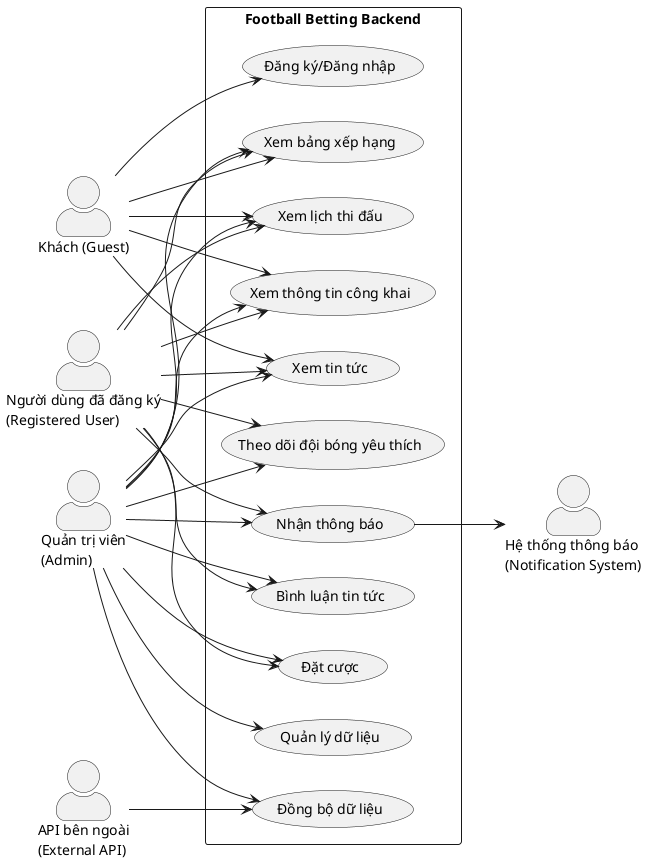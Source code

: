 @startuml usecase_overview
skinparam packageStyle rectangle
skinparam shadowing false
skinparam handwritten false
skinparam actorStyle awesome

left to right direction

actor "Khách (Guest)" as Guest
actor "Người dùng đã đăng ký\n(Registered User)" as User
actor "Quản trị viên\n(Admin)" as Admin
actor "API bên ngoài\n(External API)" as API
actor "Hệ thống thông báo\n(Notification System)" as NotificationSystem

rectangle "Football Betting Backend" {
  usecase "Xem thông tin công khai" as UC1
  usecase "Đăng ký/Đăng nhập" as UC2
  usecase "Theo dõi đội bóng yêu thích" as UC3
  usecase "Xem bảng xếp hạng" as UC4
  usecase "Xem lịch thi đấu" as UC5
  usecase "Đặt cược" as UC6
  usecase "Nhận thông báo" as UC7
  usecase "Quản lý dữ liệu" as UC8
  usecase "Đồng bộ dữ liệu" as UC9
  usecase "Xem tin tức" as UC10
  usecase "Bình luận tin tức" as UC11
}

Guest --> UC1
Guest --> UC2
Guest --> UC4
Guest --> UC5
Guest --> UC10

User --> UC1
User --> UC3
User --> UC4
User --> UC5
User --> UC6
User --> UC7
User --> UC10
User --> UC11

Admin --> UC1
Admin --> UC3
Admin --> UC4
Admin --> UC5
Admin --> UC6
Admin --> UC7
Admin --> UC8
Admin --> UC9
Admin --> UC10
Admin --> UC11

API --> UC9
UC7 --> NotificationSystem

@enduml

